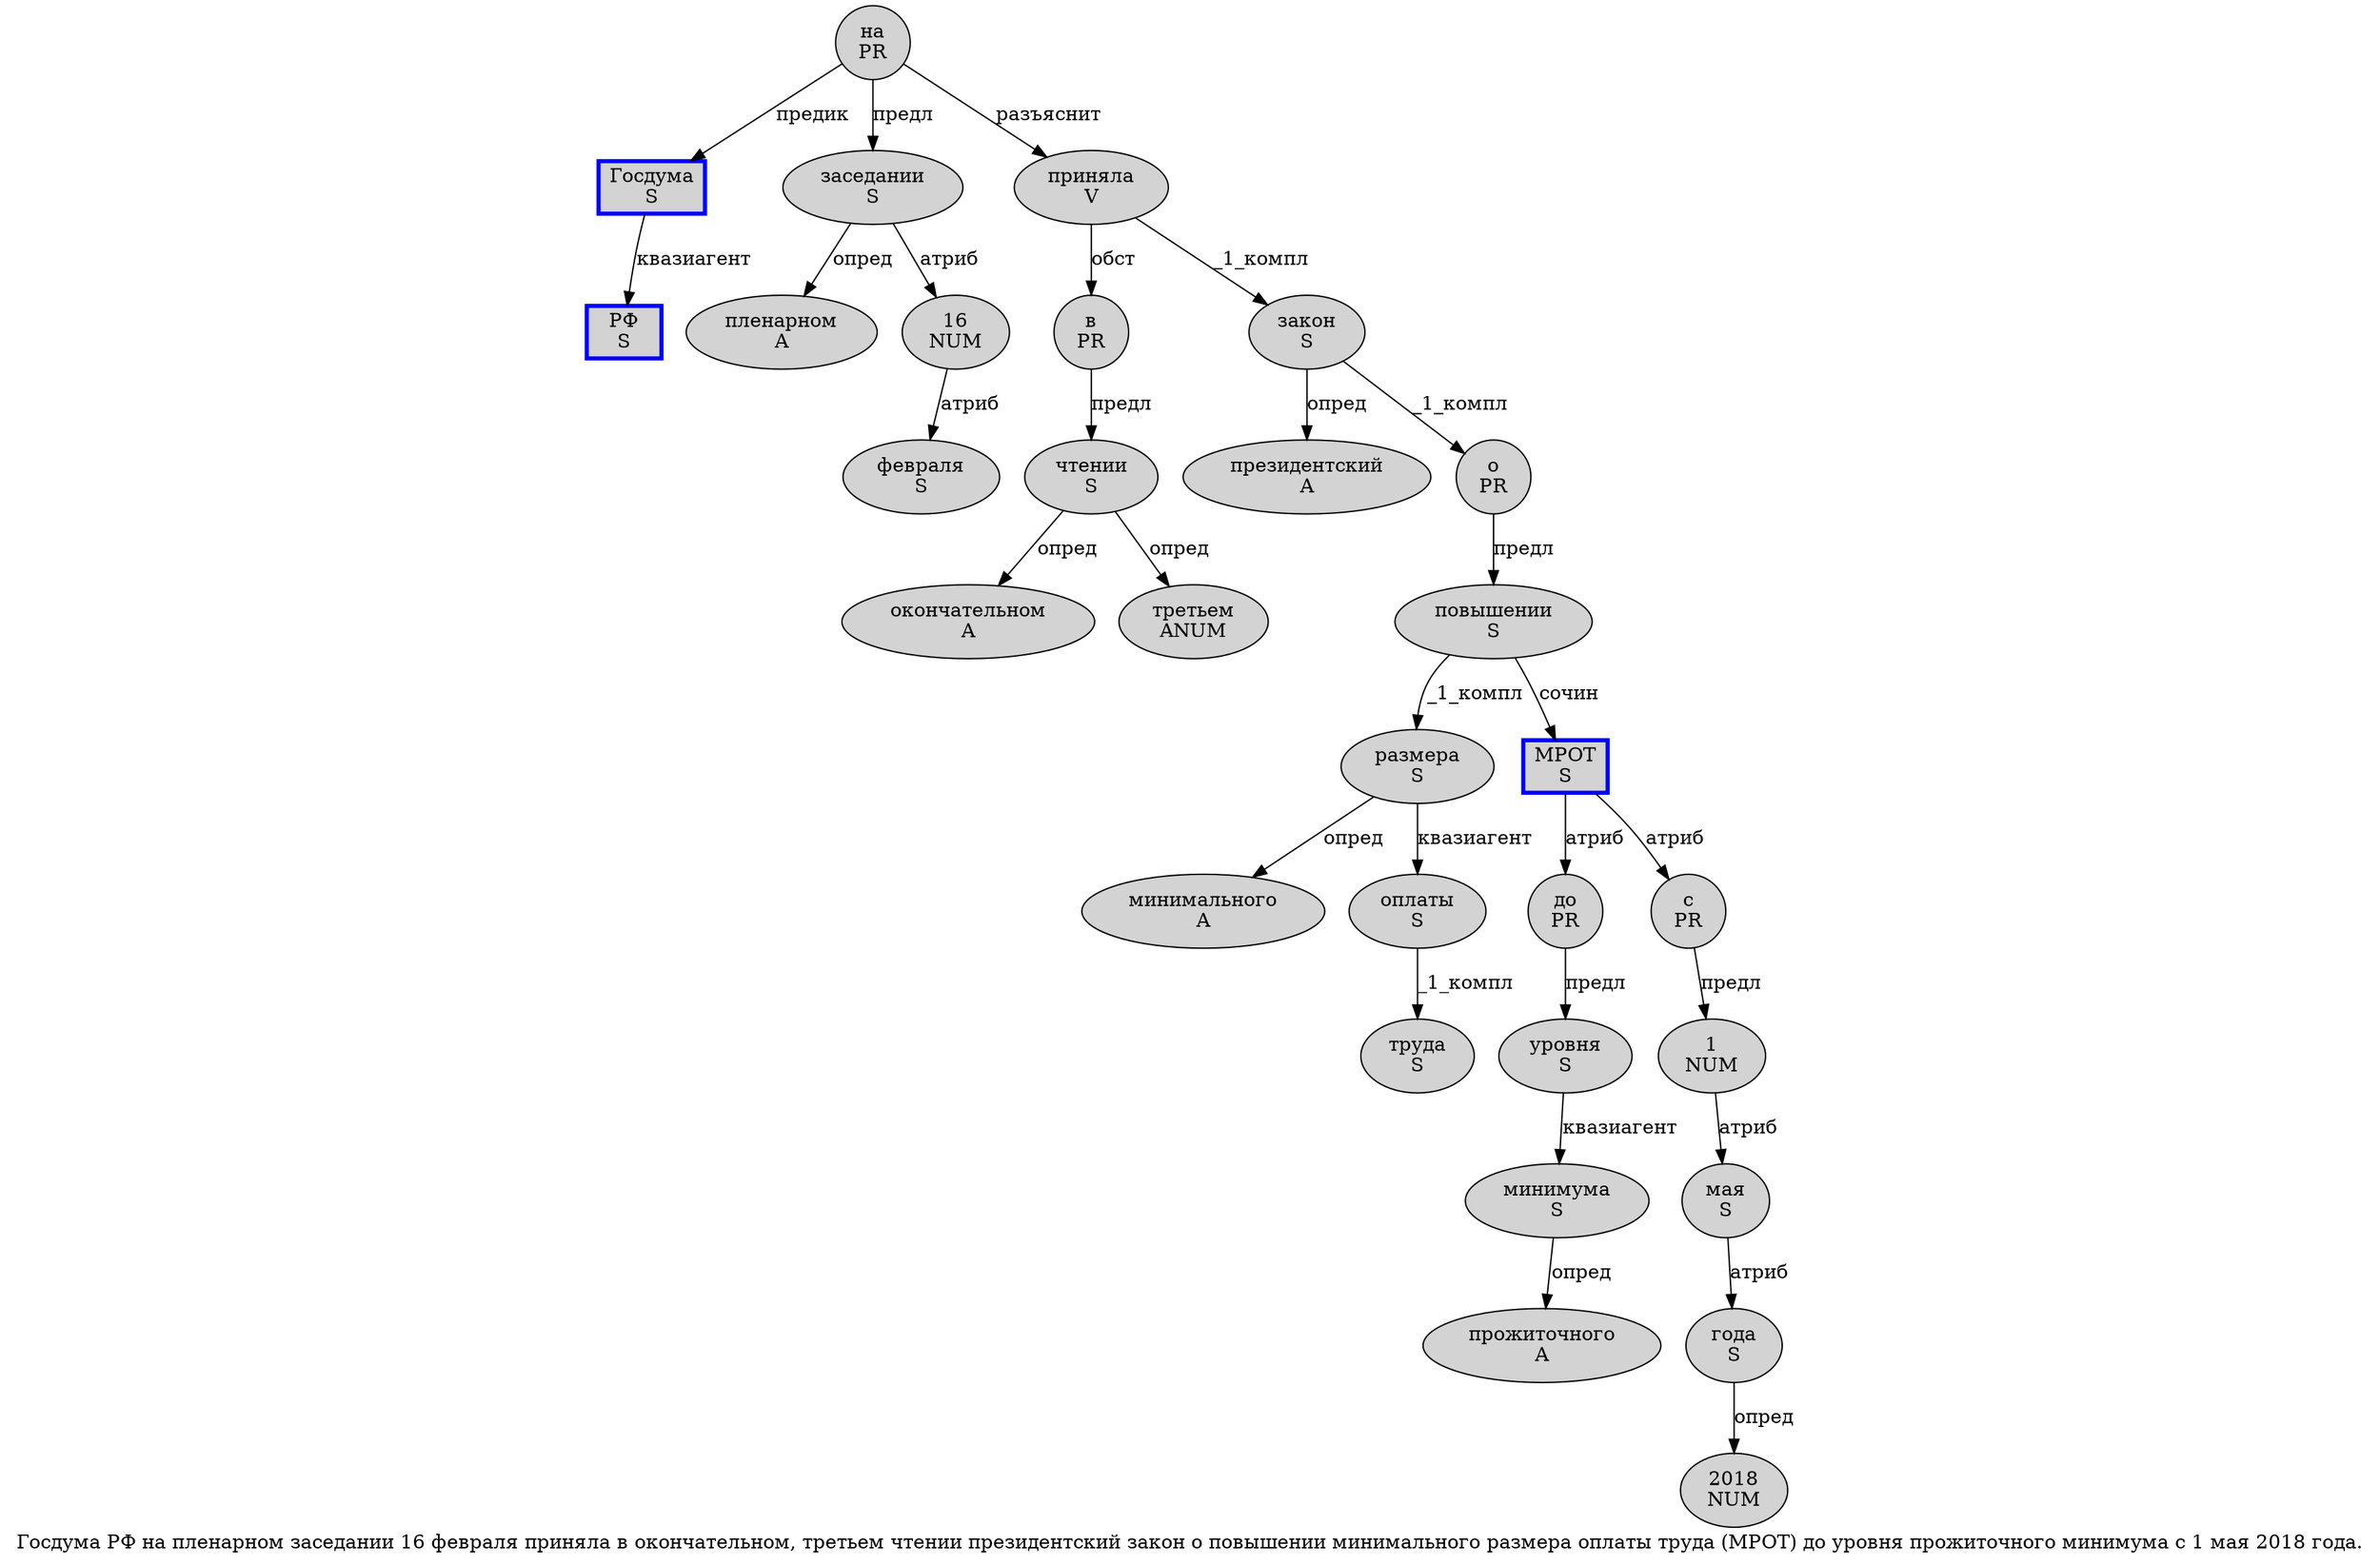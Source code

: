 digraph SENTENCE_711 {
	graph [label="Госдума РФ на пленарном заседании 16 февраля приняла в окончательном, третьем чтении президентский закон о повышении минимального размера оплаты труда (МРОТ) до уровня прожиточного минимума с 1 мая 2018 года."]
	node [style=filled]
		0 [label="Госдума
S" color=blue fillcolor=lightgray penwidth=3 shape=box]
		1 [label="РФ
S" color=blue fillcolor=lightgray penwidth=3 shape=box]
		2 [label="на
PR" color="" fillcolor=lightgray penwidth=1 shape=ellipse]
		3 [label="пленарном
A" color="" fillcolor=lightgray penwidth=1 shape=ellipse]
		4 [label="заседании
S" color="" fillcolor=lightgray penwidth=1 shape=ellipse]
		5 [label="16
NUM" color="" fillcolor=lightgray penwidth=1 shape=ellipse]
		6 [label="февраля
S" color="" fillcolor=lightgray penwidth=1 shape=ellipse]
		7 [label="приняла
V" color="" fillcolor=lightgray penwidth=1 shape=ellipse]
		8 [label="в
PR" color="" fillcolor=lightgray penwidth=1 shape=ellipse]
		9 [label="окончательном
A" color="" fillcolor=lightgray penwidth=1 shape=ellipse]
		11 [label="третьем
ANUM" color="" fillcolor=lightgray penwidth=1 shape=ellipse]
		12 [label="чтении
S" color="" fillcolor=lightgray penwidth=1 shape=ellipse]
		13 [label="президентский
A" color="" fillcolor=lightgray penwidth=1 shape=ellipse]
		14 [label="закон
S" color="" fillcolor=lightgray penwidth=1 shape=ellipse]
		15 [label="о
PR" color="" fillcolor=lightgray penwidth=1 shape=ellipse]
		16 [label="повышении
S" color="" fillcolor=lightgray penwidth=1 shape=ellipse]
		17 [label="минимального
A" color="" fillcolor=lightgray penwidth=1 shape=ellipse]
		18 [label="размера
S" color="" fillcolor=lightgray penwidth=1 shape=ellipse]
		19 [label="оплаты
S" color="" fillcolor=lightgray penwidth=1 shape=ellipse]
		20 [label="труда
S" color="" fillcolor=lightgray penwidth=1 shape=ellipse]
		22 [label="МРОТ
S" color=blue fillcolor=lightgray penwidth=3 shape=box]
		24 [label="до
PR" color="" fillcolor=lightgray penwidth=1 shape=ellipse]
		25 [label="уровня
S" color="" fillcolor=lightgray penwidth=1 shape=ellipse]
		26 [label="прожиточного
A" color="" fillcolor=lightgray penwidth=1 shape=ellipse]
		27 [label="минимума
S" color="" fillcolor=lightgray penwidth=1 shape=ellipse]
		28 [label="с
PR" color="" fillcolor=lightgray penwidth=1 shape=ellipse]
		29 [label="1
NUM" color="" fillcolor=lightgray penwidth=1 shape=ellipse]
		30 [label="мая
S" color="" fillcolor=lightgray penwidth=1 shape=ellipse]
		31 [label="2018
NUM" color="" fillcolor=lightgray penwidth=1 shape=ellipse]
		32 [label="года
S" color="" fillcolor=lightgray penwidth=1 shape=ellipse]
			19 -> 20 [label="_1_компл"]
			8 -> 12 [label="предл"]
			32 -> 31 [label="опред"]
			15 -> 16 [label="предл"]
			16 -> 18 [label="_1_компл"]
			16 -> 22 [label="сочин"]
			5 -> 6 [label="атриб"]
			22 -> 24 [label="атриб"]
			22 -> 28 [label="атриб"]
			0 -> 1 [label="квазиагент"]
			28 -> 29 [label="предл"]
			7 -> 8 [label="обст"]
			7 -> 14 [label="_1_компл"]
			18 -> 17 [label="опред"]
			18 -> 19 [label="квазиагент"]
			4 -> 3 [label="опред"]
			4 -> 5 [label="атриб"]
			29 -> 30 [label="атриб"]
			14 -> 13 [label="опред"]
			14 -> 15 [label="_1_компл"]
			27 -> 26 [label="опред"]
			30 -> 32 [label="атриб"]
			24 -> 25 [label="предл"]
			12 -> 9 [label="опред"]
			12 -> 11 [label="опред"]
			25 -> 27 [label="квазиагент"]
			2 -> 0 [label="предик"]
			2 -> 4 [label="предл"]
			2 -> 7 [label="разъяснит"]
}